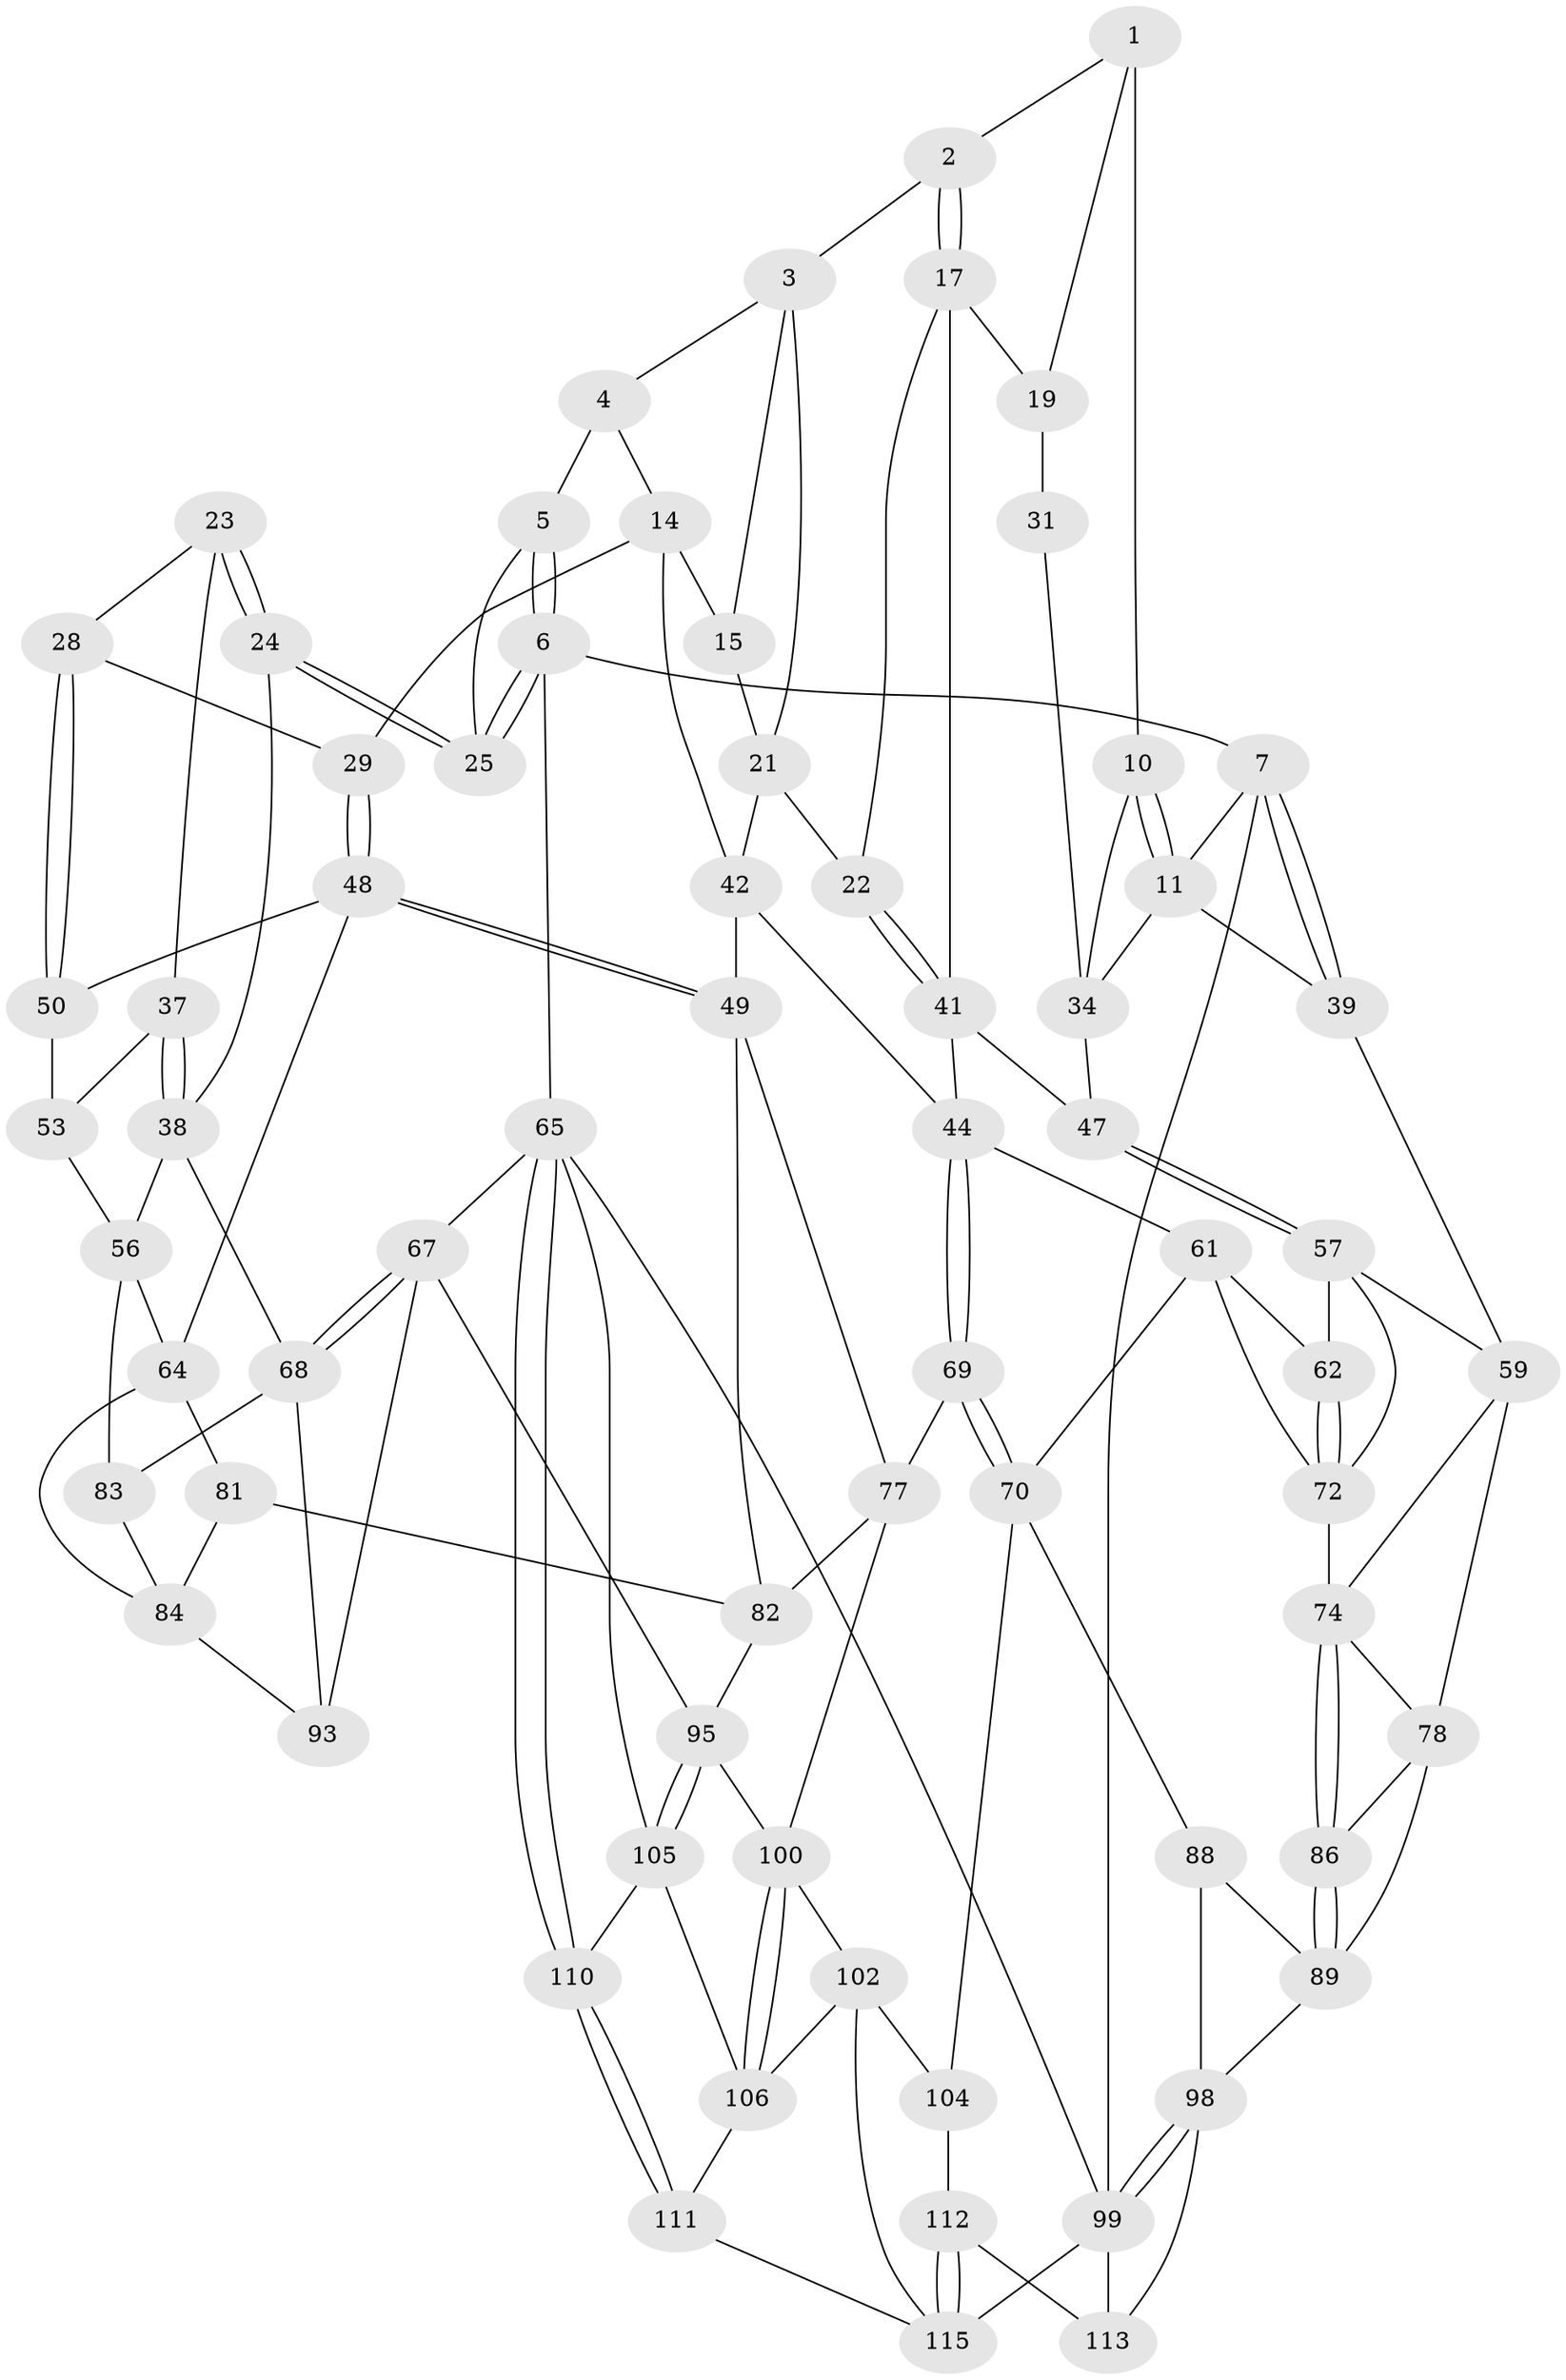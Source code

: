 // Generated by graph-tools (version 1.1) at 2025/52/02/27/25 19:52:42]
// undirected, 69 vertices, 148 edges
graph export_dot {
graph [start="1"]
  node [color=gray90,style=filled];
  1 [pos="+0.2694452132015192+0",super="+9"];
  2 [pos="+0.4968482768254548+0"];
  3 [pos="+0.5070572146608358+0",super="+16"];
  4 [pos="+0.5100116662821127+0",super="+13"];
  5 [pos="+0.8306059576937868+0",super="+12"];
  6 [pos="+1+0"];
  7 [pos="+0+0",super="+8"];
  10 [pos="+0.08079857794406556+0.12226384483479466",super="+32"];
  11 [pos="+0.03286734033267385+0.12780213680767524",super="+36"];
  14 [pos="+0.7306321471263508+0.14352082863570254",super="+30"];
  15 [pos="+0.6911733634963654+0.14297413492531627"];
  17 [pos="+0.4914476244646642+0",super="+18"];
  19 [pos="+0.3272511461632107+0.20054703073550056",super="+20"];
  21 [pos="+0.4992840624891953+0.17636706511155276",super="+40"];
  22 [pos="+0.49489412998095916+0.17583910067258277"];
  23 [pos="+0.8645375548386327+0.09519828229880178",super="+27"];
  24 [pos="+1+0.0782574791639853"];
  25 [pos="+1+0",super="+26"];
  28 [pos="+0.7765747487743029+0.22192722217995892"];
  29 [pos="+0.7532619835498149+0.2042151049834778"];
  31 [pos="+0.17814114383079782+0.15248888568852195",super="+33"];
  34 [pos="+0.15150769654077345+0.23850287067097475",super="+35"];
  37 [pos="+1+0.2153864341388683"];
  38 [pos="+1+0.13738961355185275",super="+55"];
  39 [pos="+0+0.163432757627638"];
  41 [pos="+0.36509840850131087+0.23555783210515588",super="+46"];
  42 [pos="+0.6135046907295975+0.3128697146464763",super="+43"];
  44 [pos="+0.49561154828506643+0.4171701435778354",super="+45"];
  47 [pos="+0.14250939762263504+0.32911849425221923"];
  48 [pos="+0.6869179516447425+0.45089081836880435",super="+52"];
  49 [pos="+0.6597087103475493+0.46142122937307517",super="+76"];
  50 [pos="+0.8015364269742482+0.2603801479264266",super="+51"];
  53 [pos="+1+0.24593166281727338",super="+54"];
  56 [pos="+1+0.48771980435228884",super="+63"];
  57 [pos="+0.12100865874780677+0.39471532990096175",super="+58"];
  59 [pos="+0.07511707207311044+0.4196078232600485",super="+60"];
  61 [pos="+0.37386566612718464+0.3695184097028959",super="+71"];
  62 [pos="+0.2841125448112384+0.4270065960377537"];
  64 [pos="+0.8758949214431835+0.4772230601564214",super="+80"];
  65 [pos="+1+1",super="+66"];
  67 [pos="+1+1",super="+94"];
  68 [pos="+1+0.828345714762761",super="+85"];
  69 [pos="+0.4411237193108159+0.6147558805322966"];
  70 [pos="+0.3393187469604885+0.6653700517126068",super="+87"];
  72 [pos="+0.24386453786323178+0.5662441931940684",super="+73"];
  74 [pos="+0.1877776221970928+0.5769378920024496",super="+75"];
  77 [pos="+0.5149737564481697+0.6416899346768785",super="+91"];
  78 [pos="+0.0682412618430941+0.5916936584963332",super="+79"];
  81 [pos="+0.7264863929098251+0.5924552354976261"];
  82 [pos="+0.6879570424872341+0.5602635736759608",super="+90"];
  83 [pos="+0.9209702691066519+0.6297912054896484"];
  84 [pos="+0.8120772184339597+0.6531923027827238",super="+92"];
  86 [pos="+0.1188148787617569+0.6357524916428178"];
  88 [pos="+0.1170360233485821+0.7227668567249786"];
  89 [pos="+0.11500339547178054+0.7196332016867485",super="+97"];
  93 [pos="+0.7930910408514933+0.7231688121748984"];
  95 [pos="+0.7866867469198865+0.7335869189074526",super="+96"];
  98 [pos="+0+0.9060431425711427",super="+108"];
  99 [pos="+0+1",super="+114"];
  100 [pos="+0.618371400665684+0.7413494793900477",super="+101"];
  102 [pos="+0.5376910610968869+0.7518055191004284",super="+103"];
  104 [pos="+0.3229777481097648+0.7840248322822706"];
  105 [pos="+0.7580253035167119+0.7869111690253978",super="+109"];
  106 [pos="+0.673404221121672+0.7990250426559278",super="+107"];
  110 [pos="+0.5843665293127247+1"];
  111 [pos="+0.49560152771844856+1"];
  112 [pos="+0.15796301296874055+0.8819459099883162"];
  113 [pos="+0.10027040327860229+0.8734080339170538"];
  115 [pos="+0.26683642569766597+1",super="+116"];
  1 -- 2;
  1 -- 10;
  1 -- 19;
  2 -- 3;
  2 -- 17;
  2 -- 17;
  3 -- 4;
  3 -- 21;
  3 -- 15;
  4 -- 5 [weight=2];
  4 -- 14;
  5 -- 6;
  5 -- 6;
  5 -- 25;
  6 -- 7;
  6 -- 25;
  6 -- 25;
  6 -- 65;
  7 -- 39;
  7 -- 39;
  7 -- 99;
  7 -- 11;
  10 -- 11;
  10 -- 11;
  10 -- 34;
  11 -- 34;
  11 -- 39;
  14 -- 15;
  14 -- 42;
  14 -- 29;
  15 -- 21;
  17 -- 22;
  17 -- 19;
  17 -- 41;
  19 -- 31 [weight=2];
  21 -- 22;
  21 -- 42;
  22 -- 41;
  22 -- 41;
  23 -- 24;
  23 -- 24;
  23 -- 28;
  23 -- 37;
  24 -- 25;
  24 -- 25;
  24 -- 38;
  28 -- 29;
  28 -- 50;
  28 -- 50;
  29 -- 48;
  29 -- 48;
  31 -- 34;
  34 -- 47;
  37 -- 38;
  37 -- 38;
  37 -- 53;
  38 -- 56;
  38 -- 68;
  39 -- 59;
  41 -- 47;
  41 -- 44;
  42 -- 49;
  42 -- 44;
  44 -- 69;
  44 -- 69;
  44 -- 61;
  47 -- 57;
  47 -- 57;
  48 -- 49;
  48 -- 49;
  48 -- 50;
  48 -- 64;
  49 -- 82;
  49 -- 77;
  50 -- 53 [weight=2];
  53 -- 56;
  56 -- 83;
  56 -- 64;
  57 -- 62;
  57 -- 59;
  57 -- 72;
  59 -- 74;
  59 -- 78;
  61 -- 62;
  61 -- 72;
  61 -- 70;
  62 -- 72;
  62 -- 72;
  64 -- 81;
  64 -- 84;
  65 -- 110;
  65 -- 110;
  65 -- 99;
  65 -- 67;
  65 -- 105;
  67 -- 68;
  67 -- 68;
  67 -- 93;
  67 -- 95;
  68 -- 83;
  68 -- 93;
  69 -- 70;
  69 -- 70;
  69 -- 77;
  70 -- 88;
  70 -- 104;
  72 -- 74;
  74 -- 86;
  74 -- 86;
  74 -- 78;
  77 -- 82;
  77 -- 100;
  78 -- 86;
  78 -- 89;
  81 -- 82;
  81 -- 84;
  82 -- 95;
  83 -- 84;
  84 -- 93;
  86 -- 89;
  86 -- 89;
  88 -- 89;
  88 -- 98;
  89 -- 98;
  95 -- 105;
  95 -- 105;
  95 -- 100;
  98 -- 99;
  98 -- 99;
  98 -- 113;
  99 -- 115;
  99 -- 113;
  100 -- 106;
  100 -- 106;
  100 -- 102;
  102 -- 106;
  102 -- 104;
  102 -- 115;
  104 -- 112;
  105 -- 106;
  105 -- 110;
  106 -- 111;
  110 -- 111;
  110 -- 111;
  111 -- 115;
  112 -- 113;
  112 -- 115;
  112 -- 115;
}
